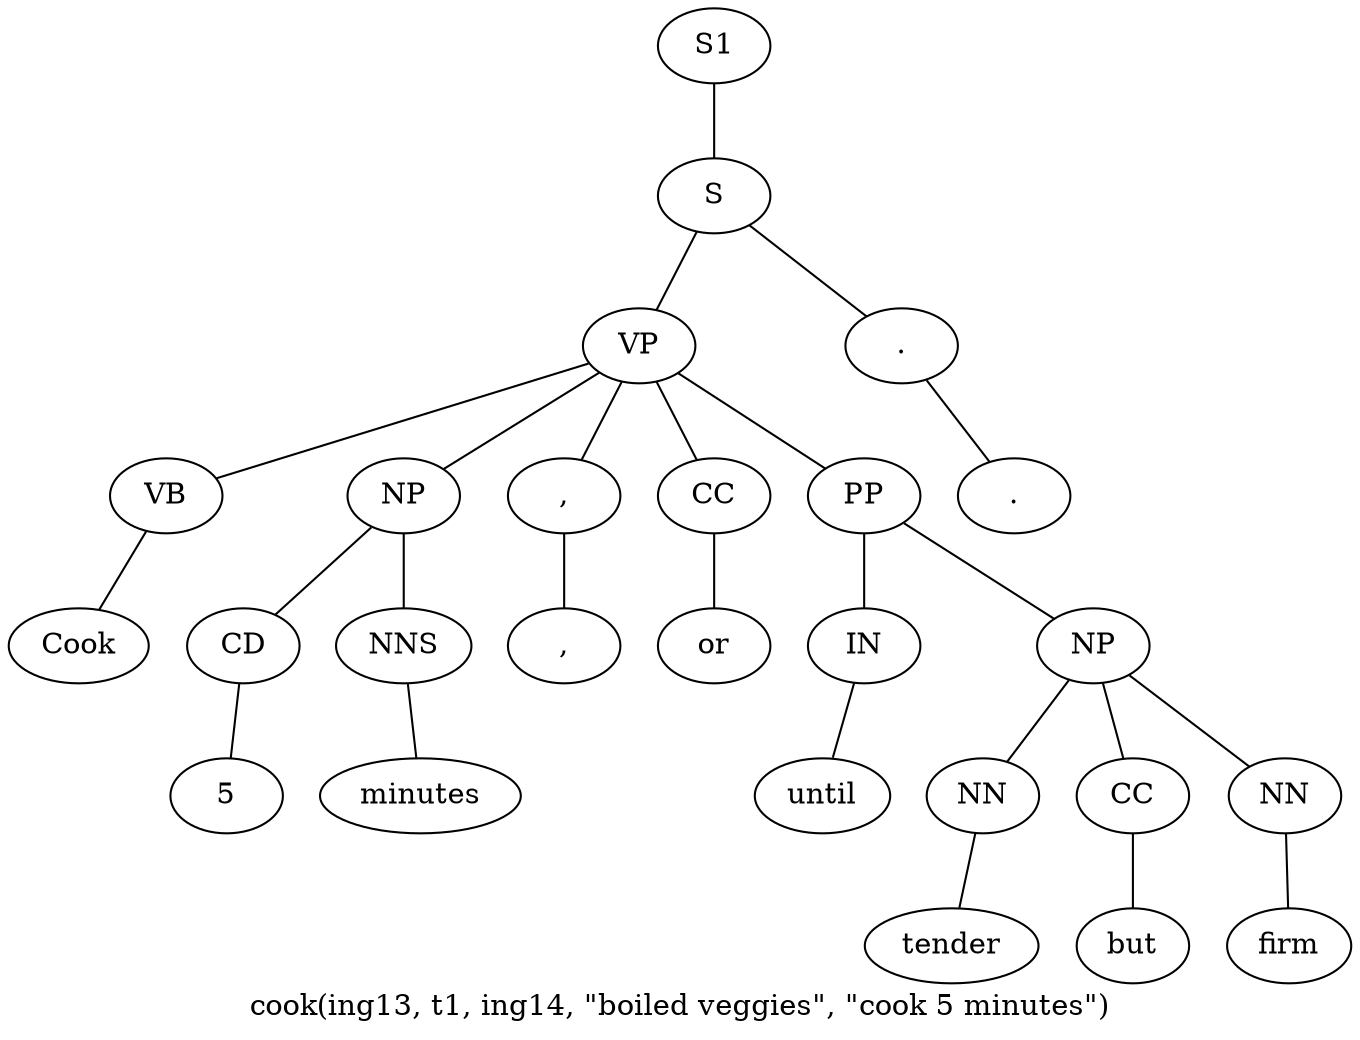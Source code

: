 graph SyntaxGraph {
	label = "cook(ing13, t1, ing14, \"boiled veggies\", \"cook 5 minutes\")";
	Node0 [label="S1"];
	Node1 [label="S"];
	Node2 [label="VP"];
	Node3 [label="VB"];
	Node4 [label="Cook"];
	Node5 [label="NP"];
	Node6 [label="CD"];
	Node7 [label="5"];
	Node8 [label="NNS"];
	Node9 [label="minutes"];
	Node10 [label=","];
	Node11 [label=","];
	Node12 [label="CC"];
	Node13 [label="or"];
	Node14 [label="PP"];
	Node15 [label="IN"];
	Node16 [label="until"];
	Node17 [label="NP"];
	Node18 [label="NN"];
	Node19 [label="tender"];
	Node20 [label="CC"];
	Node21 [label="but"];
	Node22 [label="NN"];
	Node23 [label="firm"];
	Node24 [label="."];
	Node25 [label="."];

	Node0 -- Node1;
	Node1 -- Node2;
	Node1 -- Node24;
	Node2 -- Node3;
	Node2 -- Node5;
	Node2 -- Node10;
	Node2 -- Node12;
	Node2 -- Node14;
	Node3 -- Node4;
	Node5 -- Node6;
	Node5 -- Node8;
	Node6 -- Node7;
	Node8 -- Node9;
	Node10 -- Node11;
	Node12 -- Node13;
	Node14 -- Node15;
	Node14 -- Node17;
	Node15 -- Node16;
	Node17 -- Node18;
	Node17 -- Node20;
	Node17 -- Node22;
	Node18 -- Node19;
	Node20 -- Node21;
	Node22 -- Node23;
	Node24 -- Node25;
}